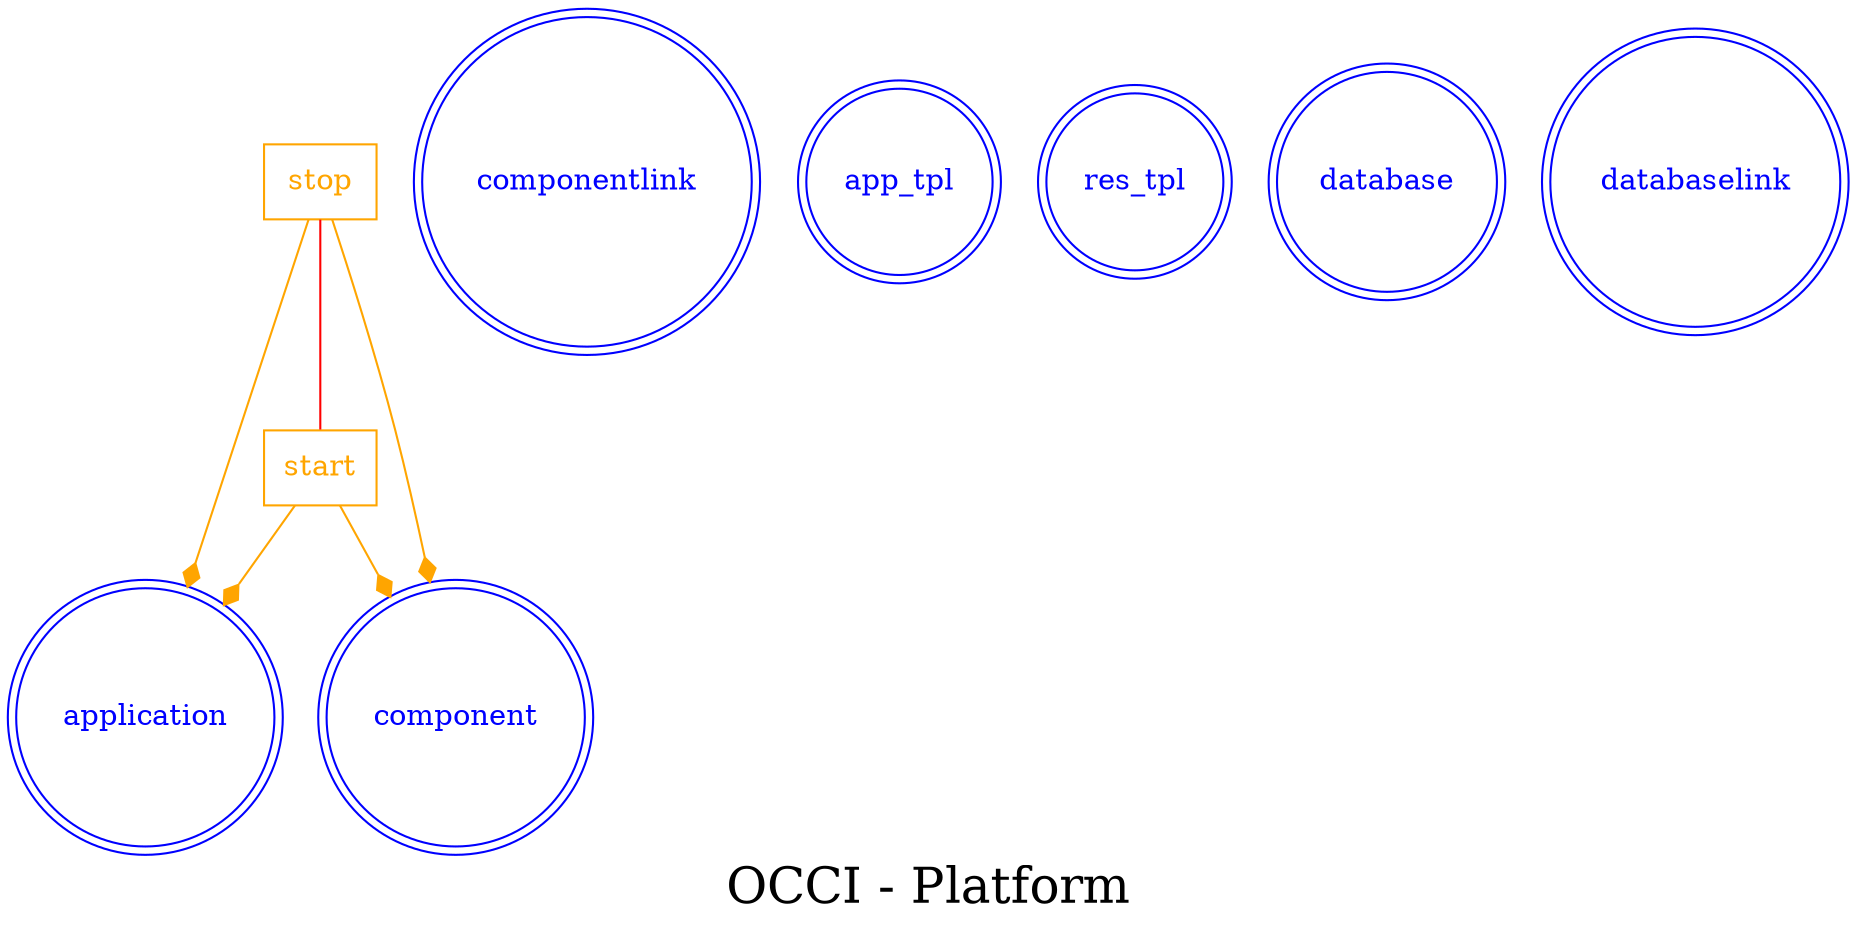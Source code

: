 digraph LexiconGraph {
graph[label="OCCI - Platform", fontsize=24]
splines=true
"application" [color=blue, fontcolor=blue, shape=doublecircle]
"component" [color=blue, fontcolor=blue, shape=doublecircle]
"componentlink" [color=blue, fontcolor=blue, shape=doublecircle]
"app_tpl" [color=blue, fontcolor=blue, shape=doublecircle]
"res_tpl" [color=blue, fontcolor=blue, shape=doublecircle]
"database" [color=blue, fontcolor=blue, shape=doublecircle]
"databaselink" [color=blue, fontcolor=blue, shape=doublecircle]
"start" [color=orange, fontcolor=orange, shape=box]
"start" -> "application" [color=orange, fontcolor=orange, arrowhead=diamond, arrowtail=none]
"stop" -> "start" [color=red, fontcolor=red, arrowhead=none, arrowtail=none]
"stop" [color=orange, fontcolor=orange, shape=box]
"stop" -> "application" [color=orange, fontcolor=orange, arrowhead=diamond, arrowtail=none]
"start" -> "component" [color=orange, fontcolor=orange, arrowhead=diamond, arrowtail=none]
"stop" -> "component" [color=orange, fontcolor=orange, arrowhead=diamond, arrowtail=none]
}
